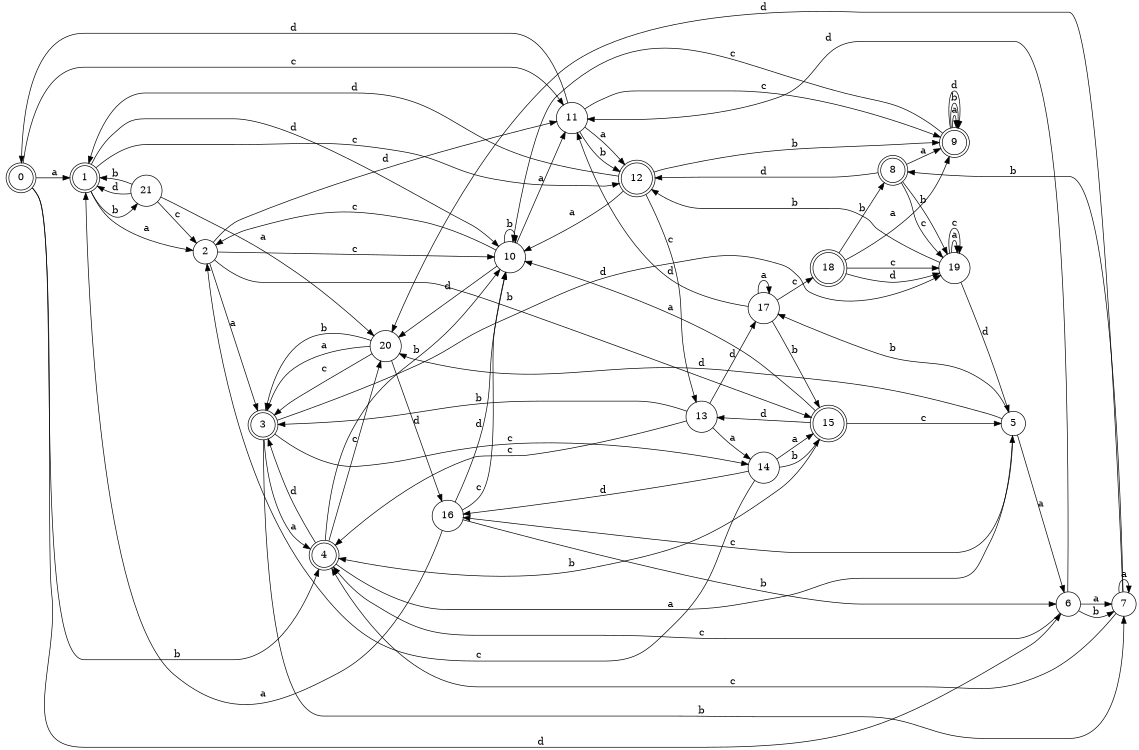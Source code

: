 digraph n18_10 {
__start0 [label="" shape="none"];

rankdir=LR;
size="8,5";

s0 [style="rounded,filled", color="black", fillcolor="white" shape="doublecircle", label="0"];
s1 [style="rounded,filled", color="black", fillcolor="white" shape="doublecircle", label="1"];
s2 [style="filled", color="black", fillcolor="white" shape="circle", label="2"];
s3 [style="rounded,filled", color="black", fillcolor="white" shape="doublecircle", label="3"];
s4 [style="rounded,filled", color="black", fillcolor="white" shape="doublecircle", label="4"];
s5 [style="filled", color="black", fillcolor="white" shape="circle", label="5"];
s6 [style="filled", color="black", fillcolor="white" shape="circle", label="6"];
s7 [style="filled", color="black", fillcolor="white" shape="circle", label="7"];
s8 [style="rounded,filled", color="black", fillcolor="white" shape="doublecircle", label="8"];
s9 [style="rounded,filled", color="black", fillcolor="white" shape="doublecircle", label="9"];
s10 [style="filled", color="black", fillcolor="white" shape="circle", label="10"];
s11 [style="filled", color="black", fillcolor="white" shape="circle", label="11"];
s12 [style="rounded,filled", color="black", fillcolor="white" shape="doublecircle", label="12"];
s13 [style="filled", color="black", fillcolor="white" shape="circle", label="13"];
s14 [style="filled", color="black", fillcolor="white" shape="circle", label="14"];
s15 [style="rounded,filled", color="black", fillcolor="white" shape="doublecircle", label="15"];
s16 [style="filled", color="black", fillcolor="white" shape="circle", label="16"];
s17 [style="filled", color="black", fillcolor="white" shape="circle", label="17"];
s18 [style="rounded,filled", color="black", fillcolor="white" shape="doublecircle", label="18"];
s19 [style="filled", color="black", fillcolor="white" shape="circle", label="19"];
s20 [style="filled", color="black", fillcolor="white" shape="circle", label="20"];
s21 [style="filled", color="black", fillcolor="white" shape="circle", label="21"];
s0 -> s1 [label="a"];
s0 -> s4 [label="b"];
s0 -> s11 [label="c"];
s0 -> s6 [label="d"];
s1 -> s2 [label="a"];
s1 -> s21 [label="b"];
s1 -> s12 [label="c"];
s1 -> s10 [label="d"];
s2 -> s3 [label="a"];
s2 -> s15 [label="b"];
s2 -> s10 [label="c"];
s2 -> s11 [label="d"];
s3 -> s4 [label="a"];
s3 -> s7 [label="b"];
s3 -> s14 [label="c"];
s3 -> s19 [label="d"];
s4 -> s5 [label="a"];
s4 -> s10 [label="b"];
s4 -> s20 [label="c"];
s4 -> s3 [label="d"];
s5 -> s6 [label="a"];
s5 -> s17 [label="b"];
s5 -> s16 [label="c"];
s5 -> s20 [label="d"];
s6 -> s7 [label="a"];
s6 -> s7 [label="b"];
s6 -> s4 [label="c"];
s6 -> s11 [label="d"];
s7 -> s7 [label="a"];
s7 -> s8 [label="b"];
s7 -> s4 [label="c"];
s7 -> s20 [label="d"];
s8 -> s9 [label="a"];
s8 -> s19 [label="b"];
s8 -> s19 [label="c"];
s8 -> s12 [label="d"];
s9 -> s9 [label="a"];
s9 -> s9 [label="b"];
s9 -> s10 [label="c"];
s9 -> s9 [label="d"];
s10 -> s11 [label="a"];
s10 -> s10 [label="b"];
s10 -> s2 [label="c"];
s10 -> s20 [label="d"];
s11 -> s12 [label="a"];
s11 -> s12 [label="b"];
s11 -> s9 [label="c"];
s11 -> s0 [label="d"];
s12 -> s10 [label="a"];
s12 -> s9 [label="b"];
s12 -> s13 [label="c"];
s12 -> s1 [label="d"];
s13 -> s14 [label="a"];
s13 -> s3 [label="b"];
s13 -> s4 [label="c"];
s13 -> s17 [label="d"];
s14 -> s15 [label="a"];
s14 -> s15 [label="b"];
s14 -> s2 [label="c"];
s14 -> s16 [label="d"];
s15 -> s10 [label="a"];
s15 -> s4 [label="b"];
s15 -> s5 [label="c"];
s15 -> s13 [label="d"];
s16 -> s1 [label="a"];
s16 -> s6 [label="b"];
s16 -> s10 [label="c"];
s16 -> s10 [label="d"];
s17 -> s17 [label="a"];
s17 -> s15 [label="b"];
s17 -> s18 [label="c"];
s17 -> s11 [label="d"];
s18 -> s9 [label="a"];
s18 -> s8 [label="b"];
s18 -> s19 [label="c"];
s18 -> s19 [label="d"];
s19 -> s19 [label="a"];
s19 -> s12 [label="b"];
s19 -> s19 [label="c"];
s19 -> s5 [label="d"];
s20 -> s3 [label="a"];
s20 -> s3 [label="b"];
s20 -> s3 [label="c"];
s20 -> s16 [label="d"];
s21 -> s20 [label="a"];
s21 -> s1 [label="b"];
s21 -> s2 [label="c"];
s21 -> s1 [label="d"];

}